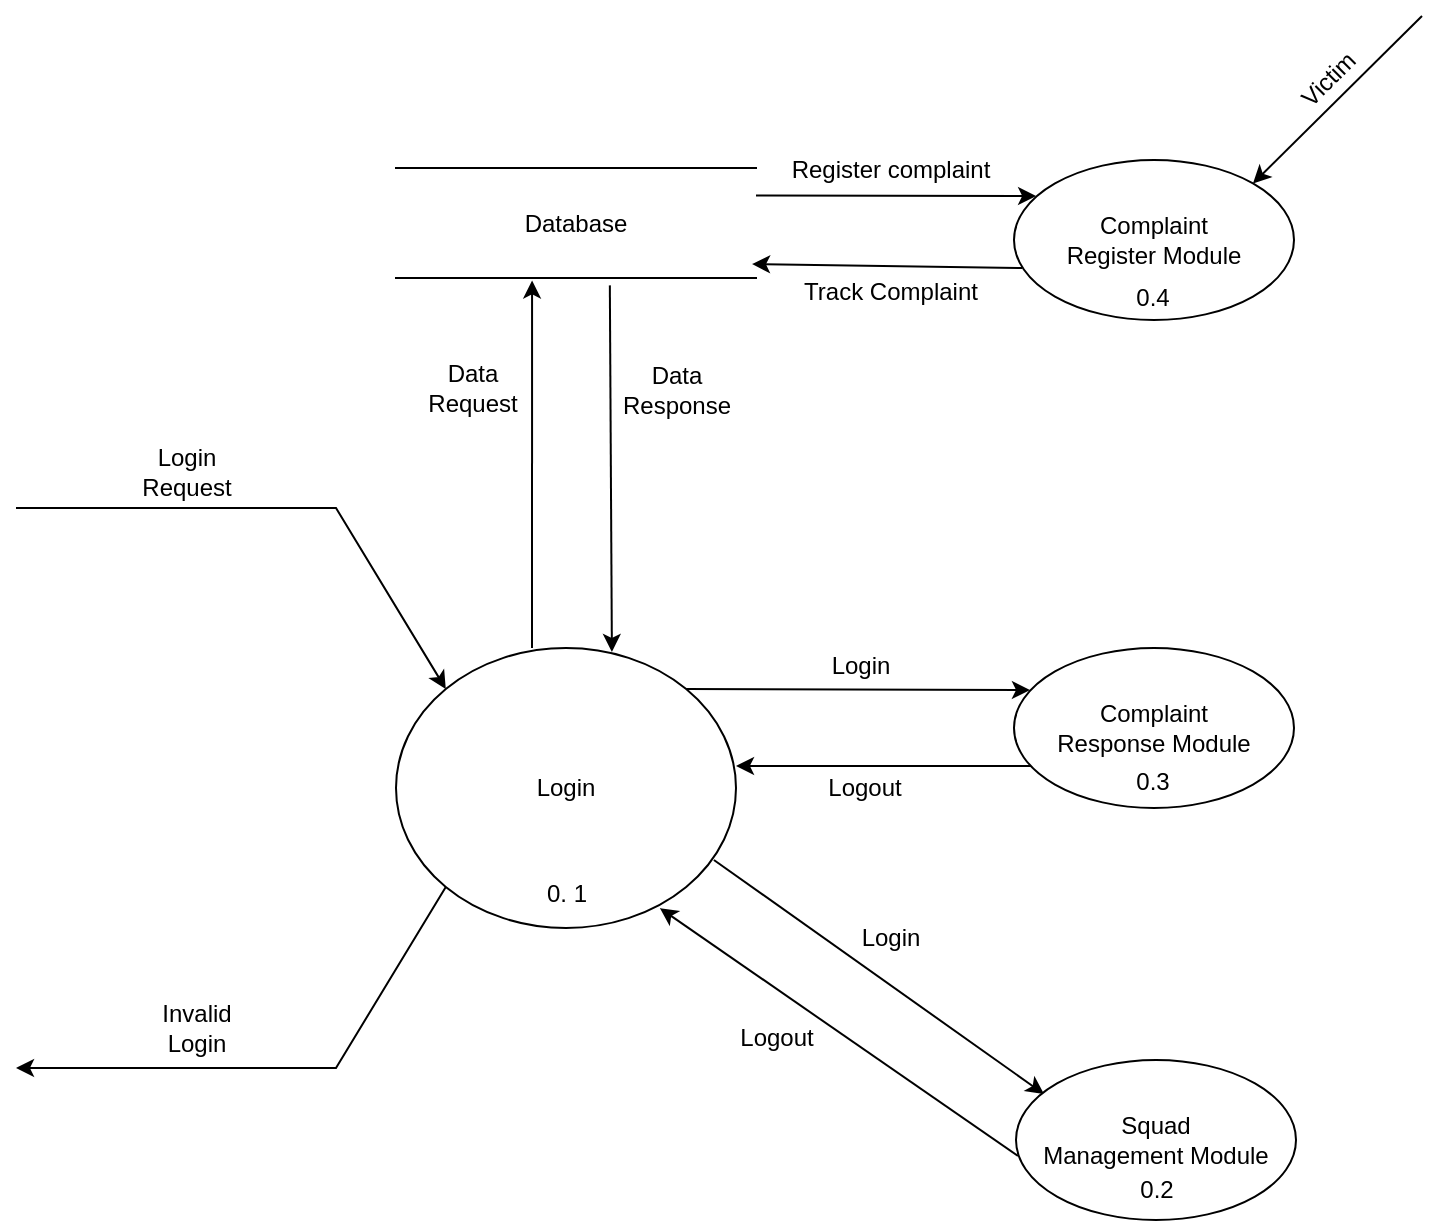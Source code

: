 <mxfile version="22.0.2" type="device">
  <diagram name="Page-1" id="Nv8vaJcM4QDIebQTit32">
    <mxGraphModel dx="1434" dy="781" grid="1" gridSize="10" guides="1" tooltips="1" connect="1" arrows="1" fold="1" page="1" pageScale="1" pageWidth="827" pageHeight="1169" math="0" shadow="0">
      <root>
        <mxCell id="0" />
        <mxCell id="1" parent="0" />
        <mxCell id="jsPVeI7ytuAK9CtYSdAV-1" value="Login" style="ellipse;whiteSpace=wrap;html=1;" parent="1" vertex="1">
          <mxGeometry x="250" y="396" width="170" height="140" as="geometry" />
        </mxCell>
        <mxCell id="jsPVeI7ytuAK9CtYSdAV-3" value="" style="edgeStyle=none;orthogonalLoop=1;jettySize=auto;html=1;rounded=0;entryX=0;entryY=0;entryDx=0;entryDy=0;" parent="1" target="jsPVeI7ytuAK9CtYSdAV-1" edge="1">
          <mxGeometry width="100" relative="1" as="geometry">
            <mxPoint x="60" y="326" as="sourcePoint" />
            <mxPoint x="210" y="396" as="targetPoint" />
            <Array as="points">
              <mxPoint x="220" y="326" />
            </Array>
          </mxGeometry>
        </mxCell>
        <mxCell id="jsPVeI7ytuAK9CtYSdAV-4" value="" style="edgeStyle=none;orthogonalLoop=1;jettySize=auto;html=1;rounded=0;exitX=0;exitY=1;exitDx=0;exitDy=0;" parent="1" source="jsPVeI7ytuAK9CtYSdAV-1" edge="1">
          <mxGeometry width="100" relative="1" as="geometry">
            <mxPoint x="100" y="486" as="sourcePoint" />
            <mxPoint x="60" y="606" as="targetPoint" />
            <Array as="points">
              <mxPoint x="220" y="606" />
            </Array>
          </mxGeometry>
        </mxCell>
        <mxCell id="jsPVeI7ytuAK9CtYSdAV-10" value="" style="edgeStyle=none;orthogonalLoop=1;jettySize=auto;html=1;rounded=0;exitX=1;exitY=0;exitDx=0;exitDy=0;entryX=0.057;entryY=0.263;entryDx=0;entryDy=0;entryPerimeter=0;" parent="1" source="jsPVeI7ytuAK9CtYSdAV-1" target="wiPIHEhx2NYUw8NA-F7D-9" edge="1">
          <mxGeometry width="100" relative="1" as="geometry">
            <mxPoint x="430" y="407" as="sourcePoint" />
            <mxPoint x="560" y="417" as="targetPoint" />
            <Array as="points" />
          </mxGeometry>
        </mxCell>
        <mxCell id="jsPVeI7ytuAK9CtYSdAV-11" value="" style="edgeStyle=none;orthogonalLoop=1;jettySize=auto;html=1;rounded=0;exitX=0.935;exitY=0.757;exitDx=0;exitDy=0;exitPerimeter=0;entryX=0.1;entryY=0.213;entryDx=0;entryDy=0;entryPerimeter=0;" parent="1" source="jsPVeI7ytuAK9CtYSdAV-1" target="zB5RQNQVIBqfSYqidaWU-3" edge="1">
          <mxGeometry width="100" relative="1" as="geometry">
            <mxPoint x="560" y="606" as="sourcePoint" />
            <mxPoint x="440" y="526" as="targetPoint" />
            <Array as="points" />
          </mxGeometry>
        </mxCell>
        <mxCell id="jsPVeI7ytuAK9CtYSdAV-12" value="Login&lt;br&gt;Request" style="text;html=1;align=center;verticalAlign=middle;resizable=0;points=[];autosize=1;strokeColor=none;fillColor=none;" parent="1" vertex="1">
          <mxGeometry x="110" y="288" width="70" height="40" as="geometry" />
        </mxCell>
        <mxCell id="jsPVeI7ytuAK9CtYSdAV-13" value="Invalid&lt;br&gt;Login" style="text;html=1;align=center;verticalAlign=middle;resizable=0;points=[];autosize=1;strokeColor=none;fillColor=none;" parent="1" vertex="1">
          <mxGeometry x="120" y="566" width="60" height="40" as="geometry" />
        </mxCell>
        <mxCell id="jsPVeI7ytuAK9CtYSdAV-14" value="Logout" style="text;html=1;align=center;verticalAlign=middle;resizable=0;points=[];autosize=1;strokeColor=none;fillColor=none;" parent="1" vertex="1">
          <mxGeometry x="410" y="576" width="60" height="30" as="geometry" />
        </mxCell>
        <mxCell id="jsPVeI7ytuAK9CtYSdAV-17" value="Login" style="text;html=1;align=center;verticalAlign=middle;resizable=0;points=[];autosize=1;strokeColor=none;fillColor=none;" parent="1" vertex="1">
          <mxGeometry x="457" y="390" width="50" height="30" as="geometry" />
        </mxCell>
        <mxCell id="jsPVeI7ytuAK9CtYSdAV-18" value="0. 1" style="text;html=1;align=center;verticalAlign=middle;resizable=0;points=[];autosize=1;strokeColor=none;fillColor=none;" parent="1" vertex="1">
          <mxGeometry x="315" y="504" width="40" height="30" as="geometry" />
        </mxCell>
        <mxCell id="zB5RQNQVIBqfSYqidaWU-3" value="Squad&lt;br&gt;Management Module" style="ellipse;whiteSpace=wrap;html=1;" parent="1" vertex="1">
          <mxGeometry x="560" y="602" width="140" height="80" as="geometry" />
        </mxCell>
        <mxCell id="zB5RQNQVIBqfSYqidaWU-4" value="" style="edgeStyle=none;orthogonalLoop=1;jettySize=auto;html=1;rounded=0;exitX=0.007;exitY=0.6;exitDx=0;exitDy=0;exitPerimeter=0;entryX=0.776;entryY=0.929;entryDx=0;entryDy=0;entryPerimeter=0;" parent="1" source="zB5RQNQVIBqfSYqidaWU-3" target="jsPVeI7ytuAK9CtYSdAV-1" edge="1">
          <mxGeometry width="100" relative="1" as="geometry">
            <mxPoint x="390" y="536" as="sourcePoint" />
            <mxPoint x="390" y="536" as="targetPoint" />
            <Array as="points" />
          </mxGeometry>
        </mxCell>
        <mxCell id="zB5RQNQVIBqfSYqidaWU-6" value="" style="edgeStyle=none;orthogonalLoop=1;jettySize=auto;html=1;rounded=0;entryX=1;entryY=0.421;entryDx=0;entryDy=0;entryPerimeter=0;" parent="1" target="jsPVeI7ytuAK9CtYSdAV-1" edge="1">
          <mxGeometry width="100" relative="1" as="geometry">
            <mxPoint x="570" y="455" as="sourcePoint" />
            <mxPoint x="440" y="456" as="targetPoint" />
            <Array as="points" />
          </mxGeometry>
        </mxCell>
        <mxCell id="zB5RQNQVIBqfSYqidaWU-11" value="0.2" style="text;html=1;align=center;verticalAlign=middle;resizable=0;points=[];autosize=1;strokeColor=none;fillColor=none;" parent="1" vertex="1">
          <mxGeometry x="610" y="652" width="40" height="30" as="geometry" />
        </mxCell>
        <mxCell id="wiPIHEhx2NYUw8NA-F7D-1" value="Database" style="shape=partialRectangle;whiteSpace=wrap;html=1;left=0;right=0;fillColor=none;" parent="1" vertex="1">
          <mxGeometry x="250" y="156" width="180" height="55" as="geometry" />
        </mxCell>
        <mxCell id="wiPIHEhx2NYUw8NA-F7D-2" value="" style="edgeStyle=none;orthogonalLoop=1;jettySize=auto;html=1;rounded=0;entryX=0.378;entryY=1.022;entryDx=0;entryDy=0;entryPerimeter=0;exitX=0.4;exitY=0;exitDx=0;exitDy=0;exitPerimeter=0;" parent="1" source="jsPVeI7ytuAK9CtYSdAV-1" target="wiPIHEhx2NYUw8NA-F7D-1" edge="1">
          <mxGeometry width="100" relative="1" as="geometry">
            <mxPoint x="295" y="376" as="sourcePoint" />
            <mxPoint x="320" y="236" as="targetPoint" />
            <Array as="points" />
          </mxGeometry>
        </mxCell>
        <mxCell id="wiPIHEhx2NYUw8NA-F7D-3" value="" style="edgeStyle=none;orthogonalLoop=1;jettySize=auto;html=1;rounded=0;exitX=0.594;exitY=1.067;exitDx=0;exitDy=0;exitPerimeter=0;entryX=0.635;entryY=0.014;entryDx=0;entryDy=0;entryPerimeter=0;" parent="1" source="wiPIHEhx2NYUw8NA-F7D-1" target="jsPVeI7ytuAK9CtYSdAV-1" edge="1">
          <mxGeometry width="100" relative="1" as="geometry">
            <mxPoint x="320" y="316" as="sourcePoint" />
            <mxPoint x="370" y="386" as="targetPoint" />
            <Array as="points" />
          </mxGeometry>
        </mxCell>
        <mxCell id="wiPIHEhx2NYUw8NA-F7D-4" value="Data&lt;br&gt;Request" style="text;html=1;align=center;verticalAlign=middle;resizable=0;points=[];autosize=1;strokeColor=none;fillColor=none;" parent="1" vertex="1">
          <mxGeometry x="253" y="246" width="70" height="40" as="geometry" />
        </mxCell>
        <mxCell id="wiPIHEhx2NYUw8NA-F7D-5" value="Data&lt;br&gt;Response" style="text;html=1;align=center;verticalAlign=middle;resizable=0;points=[];autosize=1;strokeColor=none;fillColor=none;" parent="1" vertex="1">
          <mxGeometry x="350" y="247" width="80" height="40" as="geometry" />
        </mxCell>
        <mxCell id="wiPIHEhx2NYUw8NA-F7D-6" value="Complaint&lt;br&gt;Register Module" style="ellipse;whiteSpace=wrap;html=1;" parent="1" vertex="1">
          <mxGeometry x="559" y="152" width="140" height="80" as="geometry" />
        </mxCell>
        <mxCell id="wiPIHEhx2NYUw8NA-F7D-7" value="" style="edgeStyle=none;orthogonalLoop=1;jettySize=auto;html=1;rounded=0;entryX=0.079;entryY=0.225;entryDx=0;entryDy=0;entryPerimeter=0;exitX=1;exitY=0.25;exitDx=0;exitDy=0;" parent="1" source="wiPIHEhx2NYUw8NA-F7D-1" target="wiPIHEhx2NYUw8NA-F7D-6" edge="1">
          <mxGeometry width="100" relative="1" as="geometry">
            <mxPoint x="440" y="236" as="sourcePoint" />
            <mxPoint x="540" y="236" as="targetPoint" />
            <Array as="points" />
          </mxGeometry>
        </mxCell>
        <mxCell id="wiPIHEhx2NYUw8NA-F7D-8" value="" style="edgeStyle=none;orthogonalLoop=1;jettySize=auto;html=1;rounded=0;entryX=0.989;entryY=0.873;entryDx=0;entryDy=0;entryPerimeter=0;exitX=0.029;exitY=0.675;exitDx=0;exitDy=0;exitPerimeter=0;" parent="1" source="wiPIHEhx2NYUw8NA-F7D-6" target="wiPIHEhx2NYUw8NA-F7D-1" edge="1">
          <mxGeometry width="100" relative="1" as="geometry">
            <mxPoint x="550" y="206" as="sourcePoint" />
            <mxPoint x="460" y="196" as="targetPoint" />
            <Array as="points" />
          </mxGeometry>
        </mxCell>
        <mxCell id="wiPIHEhx2NYUw8NA-F7D-9" value="Complaint&lt;br&gt;Response Module" style="ellipse;whiteSpace=wrap;html=1;" parent="1" vertex="1">
          <mxGeometry x="559" y="396" width="140" height="80" as="geometry" />
        </mxCell>
        <mxCell id="wiPIHEhx2NYUw8NA-F7D-10" value="0.3" style="text;html=1;align=center;verticalAlign=middle;resizable=0;points=[];autosize=1;strokeColor=none;fillColor=none;" parent="1" vertex="1">
          <mxGeometry x="608" y="448" width="40" height="30" as="geometry" />
        </mxCell>
        <mxCell id="wiPIHEhx2NYUw8NA-F7D-11" value="0.4" style="text;html=1;align=center;verticalAlign=middle;resizable=0;points=[];autosize=1;strokeColor=none;fillColor=none;" parent="1" vertex="1">
          <mxGeometry x="608" y="206" width="40" height="30" as="geometry" />
        </mxCell>
        <mxCell id="wiPIHEhx2NYUw8NA-F7D-12" value="Login" style="text;html=1;align=center;verticalAlign=middle;resizable=0;points=[];autosize=1;strokeColor=none;fillColor=none;" parent="1" vertex="1">
          <mxGeometry x="472" y="526" width="50" height="30" as="geometry" />
        </mxCell>
        <mxCell id="wiPIHEhx2NYUw8NA-F7D-13" value="Logout" style="text;html=1;align=center;verticalAlign=middle;resizable=0;points=[];autosize=1;strokeColor=none;fillColor=none;" parent="1" vertex="1">
          <mxGeometry x="454" y="451" width="60" height="30" as="geometry" />
        </mxCell>
        <mxCell id="wiPIHEhx2NYUw8NA-F7D-14" value="Register complaint" style="text;html=1;align=center;verticalAlign=middle;resizable=0;points=[];autosize=1;strokeColor=none;fillColor=none;" parent="1" vertex="1">
          <mxGeometry x="437" y="142" width="120" height="30" as="geometry" />
        </mxCell>
        <mxCell id="wiPIHEhx2NYUw8NA-F7D-15" value="Track Complaint" style="text;html=1;align=center;verticalAlign=middle;resizable=0;points=[];autosize=1;strokeColor=none;fillColor=none;" parent="1" vertex="1">
          <mxGeometry x="442" y="203" width="110" height="30" as="geometry" />
        </mxCell>
        <mxCell id="wiPIHEhx2NYUw8NA-F7D-16" value="" style="edgeStyle=none;orthogonalLoop=1;jettySize=auto;html=1;rounded=0;entryX=1;entryY=0;entryDx=0;entryDy=0;" parent="1" target="wiPIHEhx2NYUw8NA-F7D-6" edge="1">
          <mxGeometry width="100" relative="1" as="geometry">
            <mxPoint x="763" y="80" as="sourcePoint" />
            <mxPoint x="713" y="270" as="targetPoint" />
            <Array as="points" />
          </mxGeometry>
        </mxCell>
        <mxCell id="wiPIHEhx2NYUw8NA-F7D-17" value="Victim" style="text;html=1;align=center;verticalAlign=middle;resizable=0;points=[];autosize=1;strokeColor=none;fillColor=none;rotation=-45;" parent="1" vertex="1">
          <mxGeometry x="686" y="97" width="60" height="30" as="geometry" />
        </mxCell>
      </root>
    </mxGraphModel>
  </diagram>
</mxfile>
